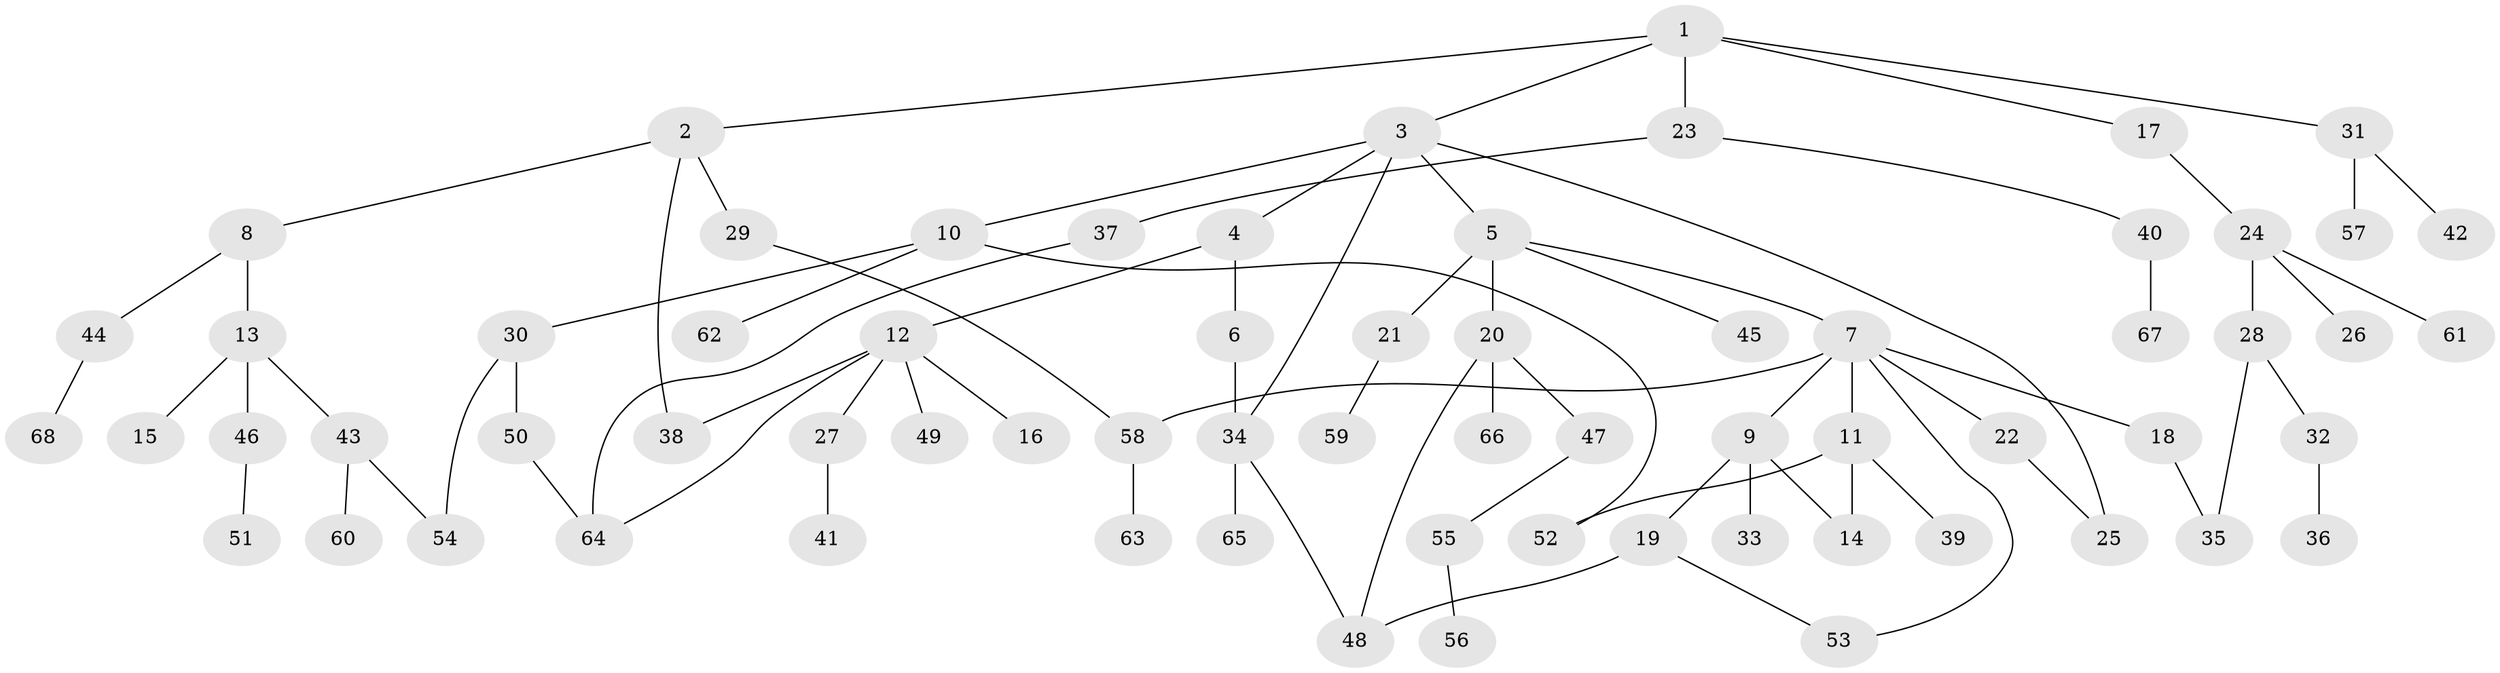 // coarse degree distribution, {7: 0.058823529411764705, 9: 0.029411764705882353, 8: 0.029411764705882353, 3: 0.20588235294117646, 1: 0.35294117647058826, 2: 0.29411764705882354, 4: 0.029411764705882353}
// Generated by graph-tools (version 1.1) at 2025/17/03/04/25 18:17:13]
// undirected, 68 vertices, 80 edges
graph export_dot {
graph [start="1"]
  node [color=gray90,style=filled];
  1;
  2;
  3;
  4;
  5;
  6;
  7;
  8;
  9;
  10;
  11;
  12;
  13;
  14;
  15;
  16;
  17;
  18;
  19;
  20;
  21;
  22;
  23;
  24;
  25;
  26;
  27;
  28;
  29;
  30;
  31;
  32;
  33;
  34;
  35;
  36;
  37;
  38;
  39;
  40;
  41;
  42;
  43;
  44;
  45;
  46;
  47;
  48;
  49;
  50;
  51;
  52;
  53;
  54;
  55;
  56;
  57;
  58;
  59;
  60;
  61;
  62;
  63;
  64;
  65;
  66;
  67;
  68;
  1 -- 2;
  1 -- 3;
  1 -- 17;
  1 -- 23;
  1 -- 31;
  2 -- 8;
  2 -- 29;
  2 -- 38;
  3 -- 4;
  3 -- 5;
  3 -- 10;
  3 -- 34;
  3 -- 25;
  4 -- 6;
  4 -- 12;
  5 -- 7;
  5 -- 20;
  5 -- 21;
  5 -- 45;
  6 -- 34;
  7 -- 9;
  7 -- 11;
  7 -- 18;
  7 -- 22;
  7 -- 58;
  7 -- 53;
  8 -- 13;
  8 -- 44;
  9 -- 19;
  9 -- 33;
  9 -- 14;
  10 -- 30;
  10 -- 52;
  10 -- 62;
  11 -- 14;
  11 -- 39;
  11 -- 52;
  12 -- 16;
  12 -- 27;
  12 -- 38;
  12 -- 49;
  12 -- 64;
  13 -- 15;
  13 -- 43;
  13 -- 46;
  17 -- 24;
  18 -- 35;
  19 -- 53;
  19 -- 48;
  20 -- 47;
  20 -- 66;
  20 -- 48;
  21 -- 59;
  22 -- 25;
  23 -- 37;
  23 -- 40;
  24 -- 26;
  24 -- 28;
  24 -- 61;
  27 -- 41;
  28 -- 32;
  28 -- 35;
  29 -- 58;
  30 -- 50;
  30 -- 54;
  31 -- 42;
  31 -- 57;
  32 -- 36;
  34 -- 48;
  34 -- 65;
  37 -- 64;
  40 -- 67;
  43 -- 54;
  43 -- 60;
  44 -- 68;
  46 -- 51;
  47 -- 55;
  50 -- 64;
  55 -- 56;
  58 -- 63;
}
